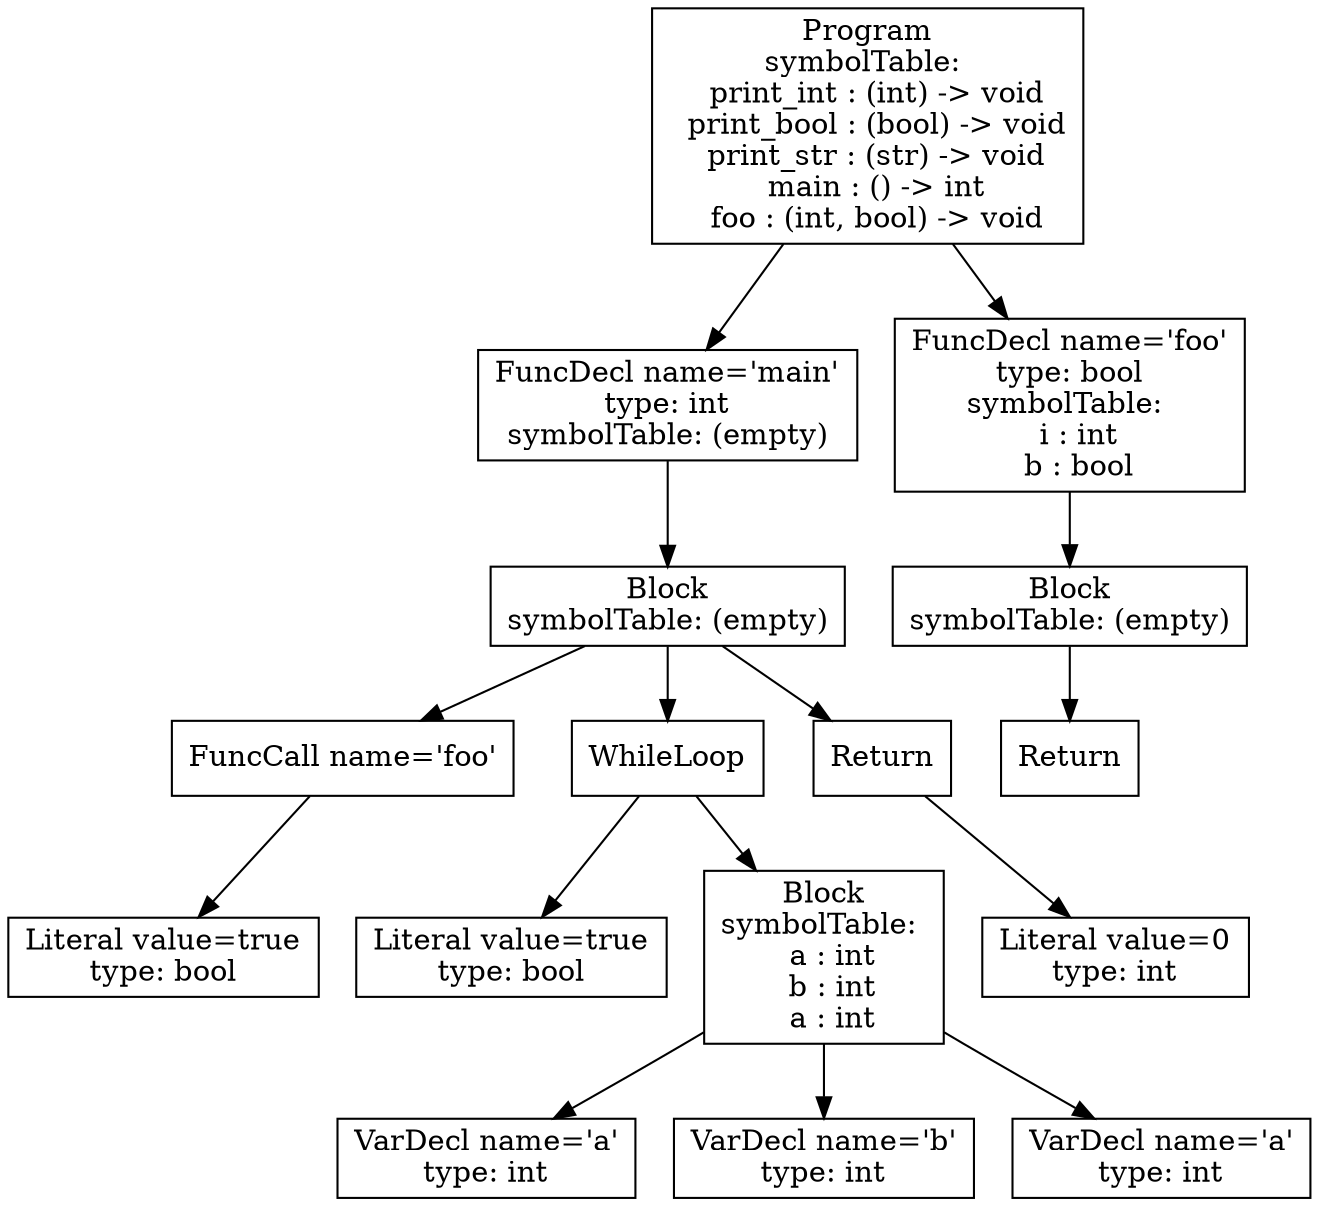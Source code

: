 digraph AST {
4 [shape=box, label="Literal value=true\ntype: bool"];
3 [shape=box, label="FuncCall name='foo'"];
3 -> 4;
6 [shape=box, label="Literal value=true\ntype: bool"];
8 [shape=box, label="VarDecl name='a'\ntype: int"];
9 [shape=box, label="VarDecl name='b'\ntype: int"];
10 [shape=box, label="VarDecl name='a'\ntype: int"];
7 [shape=box, label="Block\nsymbolTable: \n  a : int\n  b : int\n  a : int"];
7 -> 8;
7 -> 9;
7 -> 10;
5 [shape=box, label="WhileLoop"];
5 -> 6;
5 -> 7;
12 [shape=box, label="Literal value=0\ntype: int"];
11 [shape=box, label="Return"];
11 -> 12;
2 [shape=box, label="Block\nsymbolTable: (empty)"];
2 -> 3;
2 -> 5;
2 -> 11;
1 [shape=box, label="FuncDecl name='main'\ntype: int\nsymbolTable: (empty)"];
1 -> 2;
15 [shape=box, label="Return"];
14 [shape=box, label="Block\nsymbolTable: (empty)"];
14 -> 15;
13 [shape=box, label="FuncDecl name='foo'\ntype: bool\nsymbolTable: \n  i : int\n  b : bool"];
13 -> 14;
0 [shape=box, label="Program\nsymbolTable: \n  print_int : (int) -> void\n  print_bool : (bool) -> void\n  print_str : (str) -> void\n  main : () -> int\n  foo : (int, bool) -> void"];
0 -> 1;
0 -> 13;
}
